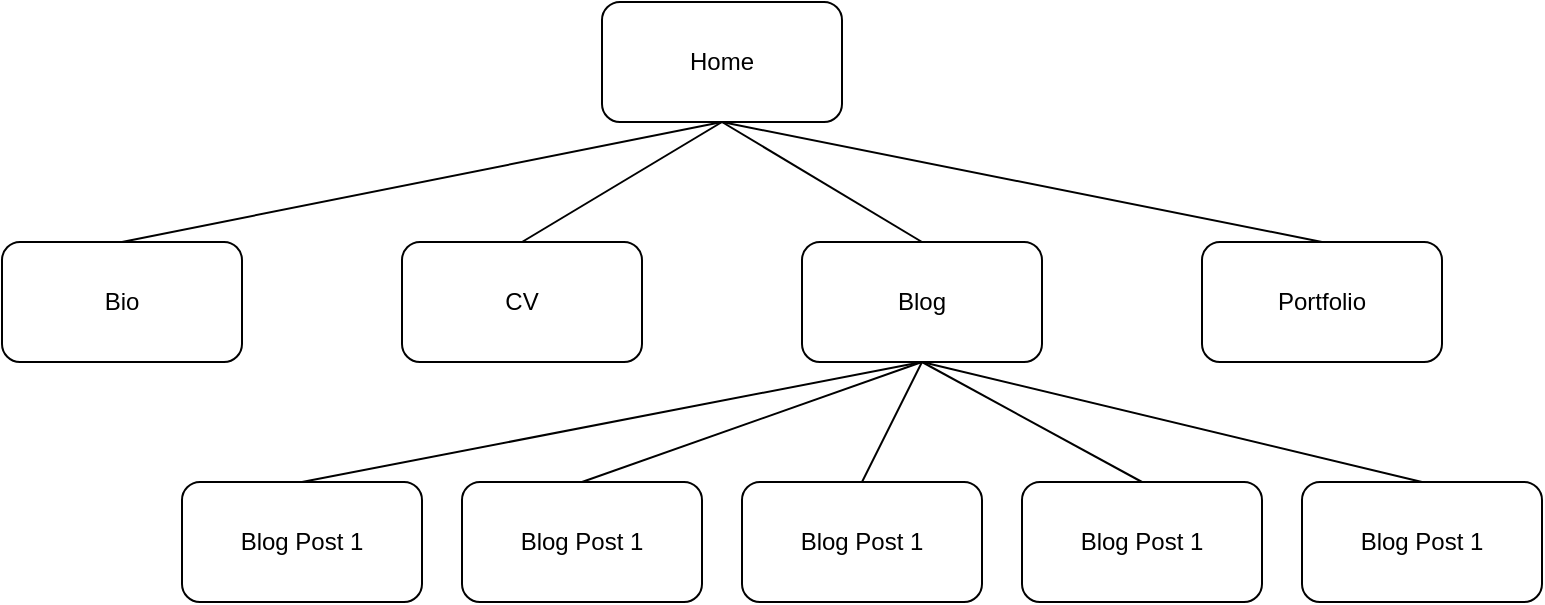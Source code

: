 <mxfile version="13.8.7" type="device"><diagram id="cyLOVPBriAGdFocQu8DV" name="Page-1"><mxGraphModel dx="868" dy="482" grid="1" gridSize="10" guides="1" tooltips="1" connect="1" arrows="1" fold="1" page="1" pageScale="1" pageWidth="850" pageHeight="1100" math="0" shadow="0"><root><mxCell id="0"/><mxCell id="1" parent="0"/><mxCell id="d0cLAuVr_XKUYolefnGw-1" value="Home" style="rounded=1;whiteSpace=wrap;html=1;" vertex="1" parent="1"><mxGeometry x="340" y="40" width="120" height="60" as="geometry"/></mxCell><mxCell id="d0cLAuVr_XKUYolefnGw-2" value="Bio" style="rounded=1;whiteSpace=wrap;html=1;" vertex="1" parent="1"><mxGeometry x="40" y="160" width="120" height="60" as="geometry"/></mxCell><mxCell id="d0cLAuVr_XKUYolefnGw-3" value="CV" style="rounded=1;whiteSpace=wrap;html=1;" vertex="1" parent="1"><mxGeometry x="240" y="160" width="120" height="60" as="geometry"/></mxCell><mxCell id="d0cLAuVr_XKUYolefnGw-4" value="Blog" style="rounded=1;whiteSpace=wrap;html=1;" vertex="1" parent="1"><mxGeometry x="440" y="160" width="120" height="60" as="geometry"/></mxCell><mxCell id="d0cLAuVr_XKUYolefnGw-5" value="" style="endArrow=none;html=1;exitX=0.5;exitY=0;exitDx=0;exitDy=0;entryX=0.5;entryY=1;entryDx=0;entryDy=0;" edge="1" parent="1" source="d0cLAuVr_XKUYolefnGw-3" target="d0cLAuVr_XKUYolefnGw-1"><mxGeometry width="50" height="50" relative="1" as="geometry"><mxPoint x="400" y="280" as="sourcePoint"/><mxPoint x="450" y="230" as="targetPoint"/></mxGeometry></mxCell><mxCell id="d0cLAuVr_XKUYolefnGw-6" value="" style="endArrow=none;html=1;exitX=0.5;exitY=0;exitDx=0;exitDy=0;entryX=0.5;entryY=1;entryDx=0;entryDy=0;" edge="1" parent="1" source="d0cLAuVr_XKUYolefnGw-2" target="d0cLAuVr_XKUYolefnGw-1"><mxGeometry width="50" height="50" relative="1" as="geometry"><mxPoint x="410" y="170" as="sourcePoint"/><mxPoint x="410" y="110" as="targetPoint"/></mxGeometry></mxCell><mxCell id="d0cLAuVr_XKUYolefnGw-7" value="" style="endArrow=none;html=1;exitX=0.5;exitY=0;exitDx=0;exitDy=0;" edge="1" parent="1" source="d0cLAuVr_XKUYolefnGw-4"><mxGeometry width="50" height="50" relative="1" as="geometry"><mxPoint x="200" y="170" as="sourcePoint"/><mxPoint x="400" y="100" as="targetPoint"/></mxGeometry></mxCell><mxCell id="d0cLAuVr_XKUYolefnGw-8" value="Portfolio" style="rounded=1;whiteSpace=wrap;html=1;" vertex="1" parent="1"><mxGeometry x="640" y="160" width="120" height="60" as="geometry"/></mxCell><mxCell id="d0cLAuVr_XKUYolefnGw-9" value="" style="endArrow=none;html=1;exitX=0.5;exitY=0;exitDx=0;exitDy=0;entryX=0.5;entryY=1;entryDx=0;entryDy=0;" edge="1" parent="1" source="d0cLAuVr_XKUYolefnGw-8" target="d0cLAuVr_XKUYolefnGw-1"><mxGeometry width="50" height="50" relative="1" as="geometry"><mxPoint x="110" y="170" as="sourcePoint"/><mxPoint x="410" y="110" as="targetPoint"/></mxGeometry></mxCell><mxCell id="d0cLAuVr_XKUYolefnGw-10" value="Blog Post 1" style="rounded=1;whiteSpace=wrap;html=1;" vertex="1" parent="1"><mxGeometry x="130" y="280" width="120" height="60" as="geometry"/></mxCell><mxCell id="d0cLAuVr_XKUYolefnGw-11" value="Blog Post 1" style="rounded=1;whiteSpace=wrap;html=1;" vertex="1" parent="1"><mxGeometry x="270" y="280" width="120" height="60" as="geometry"/></mxCell><mxCell id="d0cLAuVr_XKUYolefnGw-12" value="Blog Post 1" style="rounded=1;whiteSpace=wrap;html=1;" vertex="1" parent="1"><mxGeometry x="410" y="280" width="120" height="60" as="geometry"/></mxCell><mxCell id="d0cLAuVr_XKUYolefnGw-13" value="Blog Post 1" style="rounded=1;whiteSpace=wrap;html=1;" vertex="1" parent="1"><mxGeometry x="550" y="280" width="120" height="60" as="geometry"/></mxCell><mxCell id="d0cLAuVr_XKUYolefnGw-14" value="Blog Post 1" style="rounded=1;whiteSpace=wrap;html=1;" vertex="1" parent="1"><mxGeometry x="690" y="280" width="120" height="60" as="geometry"/></mxCell><mxCell id="d0cLAuVr_XKUYolefnGw-16" value="" style="endArrow=none;html=1;exitX=0.5;exitY=0;exitDx=0;exitDy=0;entryX=0.5;entryY=1;entryDx=0;entryDy=0;" edge="1" parent="1" source="d0cLAuVr_XKUYolefnGw-10" target="d0cLAuVr_XKUYolefnGw-4"><mxGeometry width="50" height="50" relative="1" as="geometry"><mxPoint x="110" y="170" as="sourcePoint"/><mxPoint x="410" y="110" as="targetPoint"/></mxGeometry></mxCell><mxCell id="d0cLAuVr_XKUYolefnGw-17" value="" style="endArrow=none;html=1;exitX=0.5;exitY=0;exitDx=0;exitDy=0;entryX=0.5;entryY=1;entryDx=0;entryDy=0;" edge="1" parent="1" source="d0cLAuVr_XKUYolefnGw-11" target="d0cLAuVr_XKUYolefnGw-4"><mxGeometry width="50" height="50" relative="1" as="geometry"><mxPoint x="200" y="290" as="sourcePoint"/><mxPoint x="510" y="230" as="targetPoint"/></mxGeometry></mxCell><mxCell id="d0cLAuVr_XKUYolefnGw-18" value="" style="endArrow=none;html=1;exitX=0.5;exitY=0;exitDx=0;exitDy=0;" edge="1" parent="1" source="d0cLAuVr_XKUYolefnGw-12"><mxGeometry width="50" height="50" relative="1" as="geometry"><mxPoint x="340" y="290" as="sourcePoint"/><mxPoint x="500" y="220" as="targetPoint"/></mxGeometry></mxCell><mxCell id="d0cLAuVr_XKUYolefnGw-19" value="" style="endArrow=none;html=1;exitX=0.5;exitY=0;exitDx=0;exitDy=0;" edge="1" parent="1" source="d0cLAuVr_XKUYolefnGw-13"><mxGeometry width="50" height="50" relative="1" as="geometry"><mxPoint x="480" y="290" as="sourcePoint"/><mxPoint x="500" y="220" as="targetPoint"/></mxGeometry></mxCell><mxCell id="d0cLAuVr_XKUYolefnGw-20" value="" style="endArrow=none;html=1;exitX=0.5;exitY=0;exitDx=0;exitDy=0;entryX=0.5;entryY=1;entryDx=0;entryDy=0;" edge="1" parent="1" source="d0cLAuVr_XKUYolefnGw-14" target="d0cLAuVr_XKUYolefnGw-4"><mxGeometry width="50" height="50" relative="1" as="geometry"><mxPoint x="620" y="290" as="sourcePoint"/><mxPoint x="510" y="230" as="targetPoint"/></mxGeometry></mxCell></root></mxGraphModel></diagram></mxfile>
